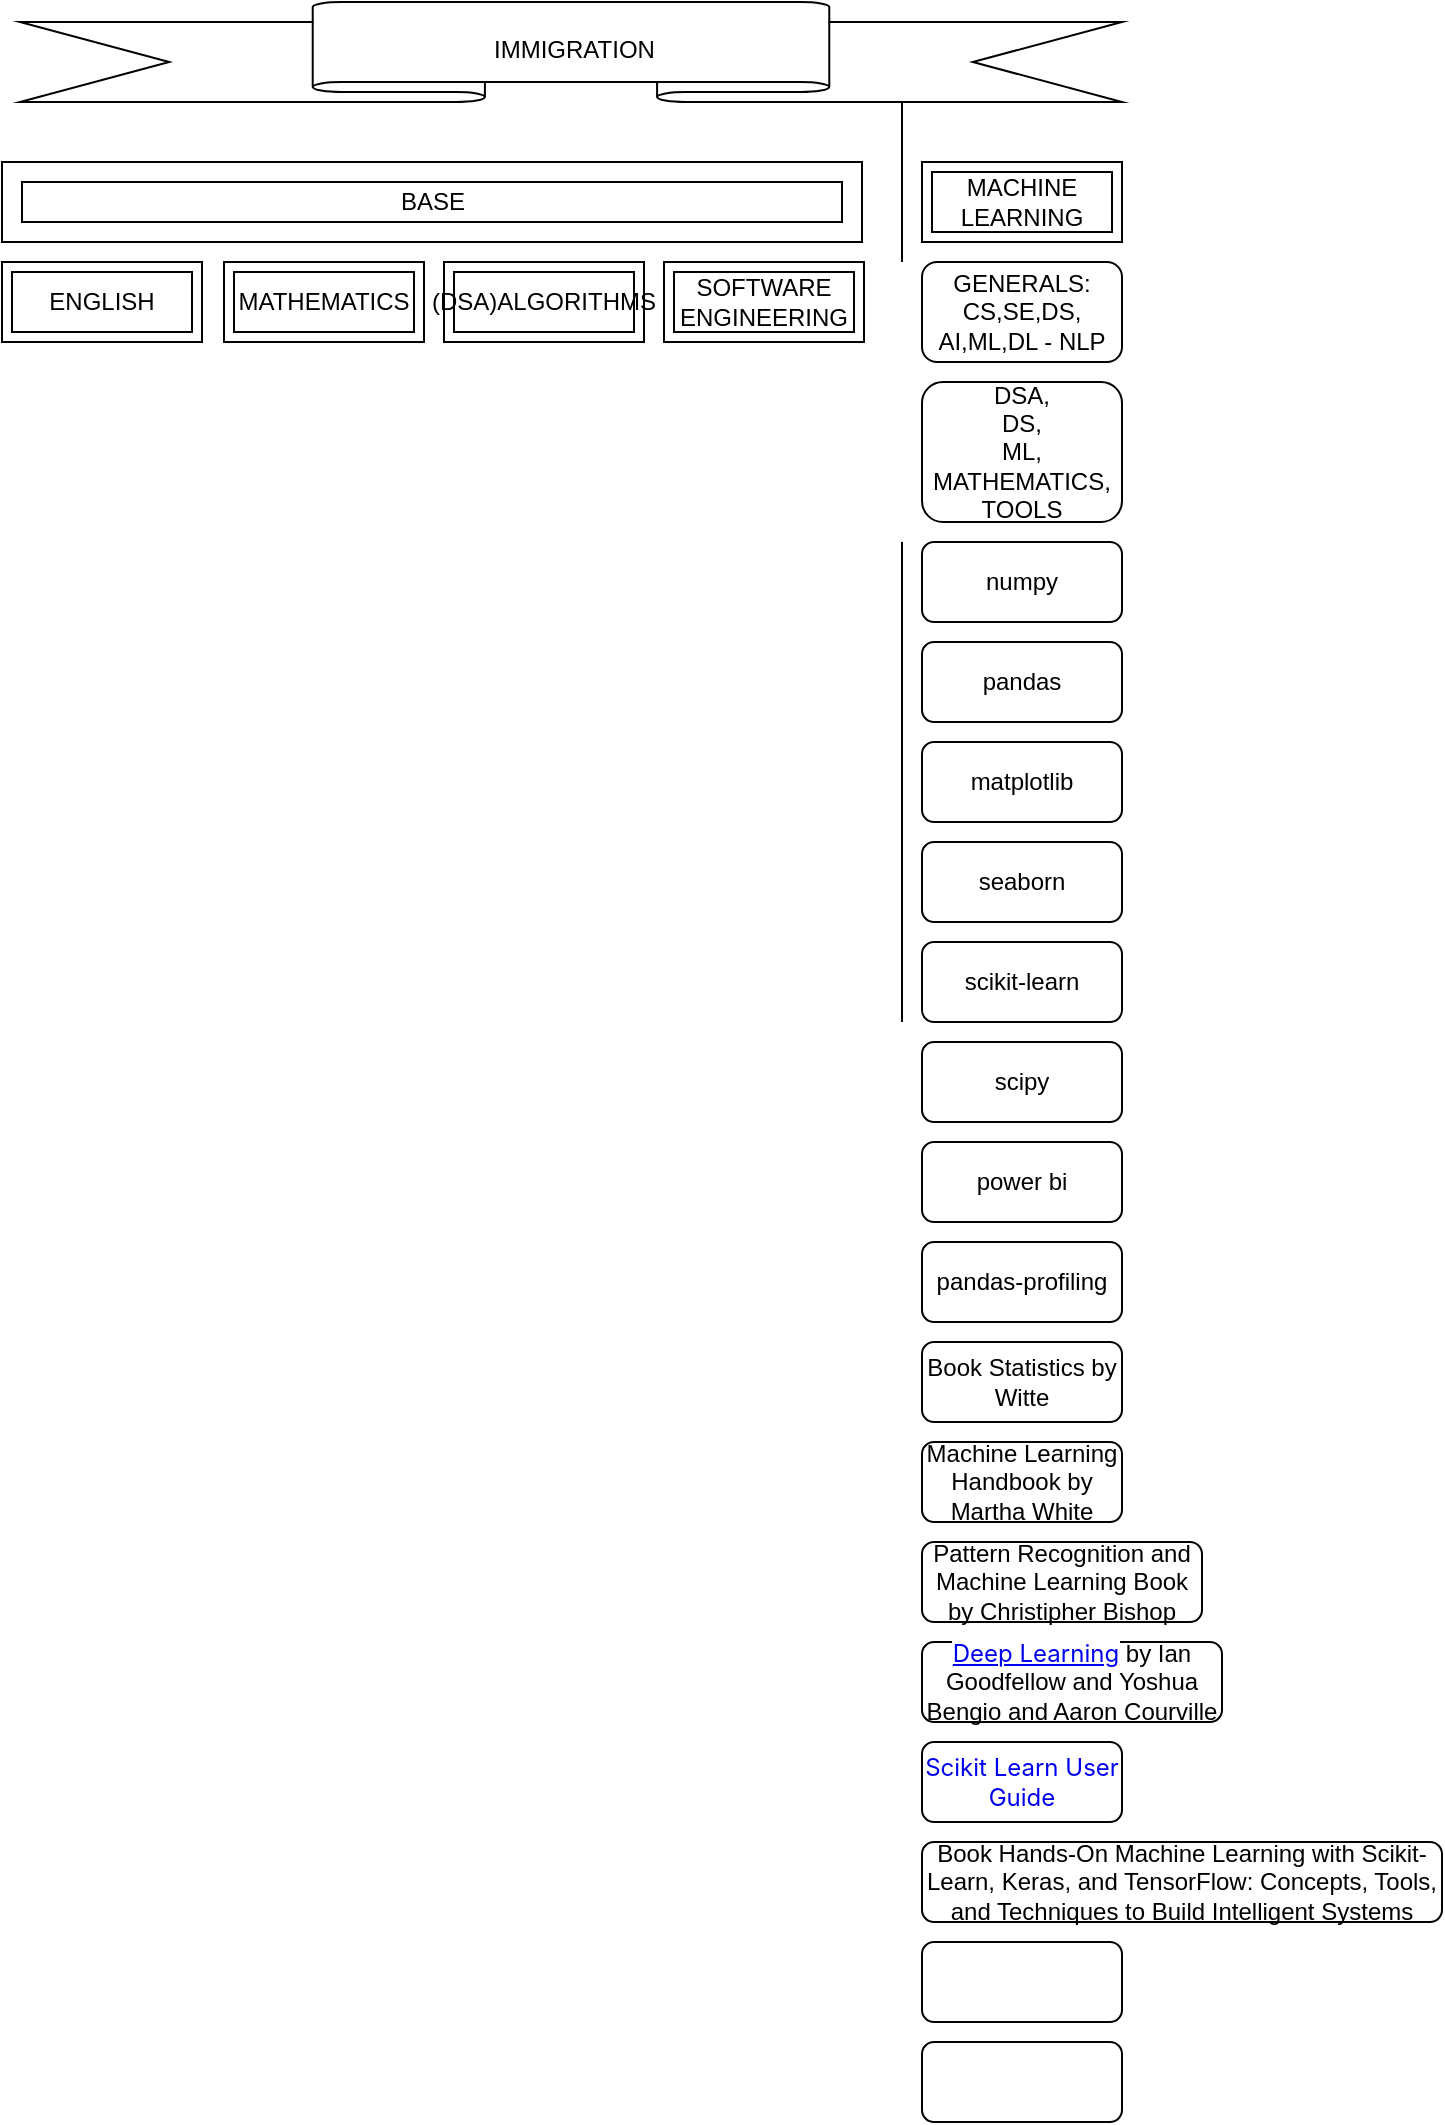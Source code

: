 <mxfile version="22.1.7" type="github">
  <diagram name="Page-1" id="Pw1lx-9ADOZ67-cU_8lc">
    <mxGraphModel dx="954" dy="1678" grid="1" gridSize="10" guides="1" tooltips="1" connect="1" arrows="1" fold="1" page="1" pageScale="1" pageWidth="850" pageHeight="1100" math="0" shadow="0">
      <root>
        <mxCell id="0" />
        <mxCell id="1" parent="0" />
        <mxCell id="dCaoCA2dHIqfcbdslcku-3" value="MACHINE LEARNING" style="shape=ext;margin=3;double=1;whiteSpace=wrap;html=1;align=center;" parent="1" vertex="1">
          <mxGeometry x="630" y="-90" width="100" height="40" as="geometry" />
        </mxCell>
        <mxCell id="dCaoCA2dHIqfcbdslcku-8" value="" style="verticalLabelPosition=bottom;verticalAlign=top;html=1;shape=mxgraph.basic.banner" parent="1" vertex="1">
          <mxGeometry x="179" y="-170" width="551" height="50" as="geometry" />
        </mxCell>
        <mxCell id="dCaoCA2dHIqfcbdslcku-9" value="IMMIGRATION" style="text;strokeColor=none;fillColor=none;spacingLeft=4;spacingRight=4;overflow=hidden;rotatable=0;points=[[0,0.5],[1,0.5]];portConstraint=eastwest;fontSize=12;whiteSpace=wrap;html=1;" parent="1" vertex="1">
          <mxGeometry x="410" y="-160" width="150" height="30" as="geometry" />
        </mxCell>
        <mxCell id="dCaoCA2dHIqfcbdslcku-10" value="ENGLISH" style="shape=ext;margin=3;double=1;whiteSpace=wrap;html=1;align=center;" parent="1" vertex="1">
          <mxGeometry x="170" y="-40" width="100" height="40" as="geometry" />
        </mxCell>
        <mxCell id="dCaoCA2dHIqfcbdslcku-11" value="SOFTWARE ENGINEERING" style="shape=ext;margin=3;double=1;whiteSpace=wrap;html=1;align=center;" parent="1" vertex="1">
          <mxGeometry x="501" y="-40" width="100" height="40" as="geometry" />
        </mxCell>
        <mxCell id="dCaoCA2dHIqfcbdslcku-12" value="MATHEMATICS" style="shape=ext;margin=3;double=1;whiteSpace=wrap;html=1;align=center;" parent="1" vertex="1">
          <mxGeometry x="281" y="-40" width="100" height="40" as="geometry" />
        </mxCell>
        <mxCell id="dCaoCA2dHIqfcbdslcku-13" value="(DSA)ALGORITHMS" style="shape=ext;margin=3;double=1;whiteSpace=wrap;html=1;align=center;" parent="1" vertex="1">
          <mxGeometry x="391" y="-40" width="100" height="40" as="geometry" />
        </mxCell>
        <mxCell id="5NISFXG1NPqAGdjbYSEB-1" value="" style="endArrow=none;html=1;rounded=0;" parent="1" edge="1">
          <mxGeometry width="50" height="50" relative="1" as="geometry">
            <mxPoint x="620" y="-40" as="sourcePoint" />
            <mxPoint x="620" y="-120" as="targetPoint" />
          </mxGeometry>
        </mxCell>
        <mxCell id="uNf8jhvKmDgPgvKZIGbK-1" value="" style="verticalLabelPosition=bottom;verticalAlign=top;html=1;shape=mxgraph.basic.frame;dx=10;whiteSpace=wrap;" parent="1" vertex="1">
          <mxGeometry x="170" y="-90" width="430" height="40" as="geometry" />
        </mxCell>
        <mxCell id="uNf8jhvKmDgPgvKZIGbK-2" value="BASE" style="text;html=1;align=center;verticalAlign=middle;resizable=0;points=[];autosize=1;strokeColor=none;fillColor=none;" parent="1" vertex="1">
          <mxGeometry x="355" y="-85" width="60" height="30" as="geometry" />
        </mxCell>
        <mxCell id="uNf8jhvKmDgPgvKZIGbK-3" value="GENERALS:&lt;br&gt;CS,SE,DS, AI,ML,DL - NLP" style="rounded=1;whiteSpace=wrap;html=1;" parent="1" vertex="1">
          <mxGeometry x="630" y="-40" width="100" height="50" as="geometry" />
        </mxCell>
        <mxCell id="uNf8jhvKmDgPgvKZIGbK-4" value="DSA,&lt;br&gt;DS,&lt;br&gt;ML,&lt;br&gt;MATHEMATICS,&lt;br&gt;TOOLS" style="rounded=1;whiteSpace=wrap;html=1;" parent="1" vertex="1">
          <mxGeometry x="630" y="20" width="100" height="70" as="geometry" />
        </mxCell>
        <mxCell id="uNf8jhvKmDgPgvKZIGbK-5" value="numpy" style="rounded=1;whiteSpace=wrap;html=1;" parent="1" vertex="1">
          <mxGeometry x="630" y="100" width="100" height="40" as="geometry" />
        </mxCell>
        <mxCell id="uNf8jhvKmDgPgvKZIGbK-6" value="pandas" style="rounded=1;whiteSpace=wrap;html=1;" parent="1" vertex="1">
          <mxGeometry x="630" y="150" width="100" height="40" as="geometry" />
        </mxCell>
        <mxCell id="uNf8jhvKmDgPgvKZIGbK-7" value="matplotlib" style="rounded=1;whiteSpace=wrap;html=1;" parent="1" vertex="1">
          <mxGeometry x="630" y="200" width="100" height="40" as="geometry" />
        </mxCell>
        <mxCell id="uNf8jhvKmDgPgvKZIGbK-8" value="seaborn" style="rounded=1;whiteSpace=wrap;html=1;" parent="1" vertex="1">
          <mxGeometry x="630" y="250" width="100" height="40" as="geometry" />
        </mxCell>
        <mxCell id="uNf8jhvKmDgPgvKZIGbK-9" value="scipy" style="rounded=1;whiteSpace=wrap;html=1;" parent="1" vertex="1">
          <mxGeometry x="630" y="350" width="100" height="40" as="geometry" />
        </mxCell>
        <mxCell id="uNf8jhvKmDgPgvKZIGbK-10" value="scikit-learn" style="rounded=1;whiteSpace=wrap;html=1;" parent="1" vertex="1">
          <mxGeometry x="630" y="300" width="100" height="40" as="geometry" />
        </mxCell>
        <mxCell id="uNf8jhvKmDgPgvKZIGbK-11" value="power bi" style="rounded=1;whiteSpace=wrap;html=1;" parent="1" vertex="1">
          <mxGeometry x="630" y="400" width="100" height="40" as="geometry" />
        </mxCell>
        <mxCell id="uNf8jhvKmDgPgvKZIGbK-12" value="pandas-profiling" style="rounded=1;whiteSpace=wrap;html=1;" parent="1" vertex="1">
          <mxGeometry x="630" y="450" width="100" height="40" as="geometry" />
        </mxCell>
        <mxCell id="uNf8jhvKmDgPgvKZIGbK-13" value="Book Statistics by Witte" style="rounded=1;whiteSpace=wrap;html=1;" parent="1" vertex="1">
          <mxGeometry x="630" y="500" width="100" height="40" as="geometry" />
        </mxCell>
        <mxCell id="uNf8jhvKmDgPgvKZIGbK-14" value="Machine Learning Handbook by Martha White" style="rounded=1;whiteSpace=wrap;html=1;" parent="1" vertex="1">
          <mxGeometry x="630" y="550" width="100" height="40" as="geometry" />
        </mxCell>
        <mxCell id="uNf8jhvKmDgPgvKZIGbK-15" value="Pattern Recognition and Machine Learning Book by Christipher Bishop" style="rounded=1;whiteSpace=wrap;html=1;" parent="1" vertex="1">
          <mxGeometry x="630" y="600" width="140" height="40" as="geometry" />
        </mxCell>
        <mxCell id="uNf8jhvKmDgPgvKZIGbK-16" value="&lt;font style=&quot;font-size: 12px;&quot;&gt;&lt;a style=&quot;box-sizing: unset; cursor: pointer; font-family: -apple-system, BlinkMacSystemFont, &amp;quot;Segoe UI&amp;quot;, Helvetica, Arial, sans-serif, &amp;quot;Apple Color Emoji&amp;quot;, &amp;quot;Segoe UI Emoji&amp;quot;, &amp;quot;Segoe UI Symbol&amp;quot;; text-align: left; background-color: rgb(255, 255, 255);&quot; href=&quot;https://www.deeplearningbook.org/&quot;&gt;Deep Learning&lt;/a&gt;&amp;nbsp;by Ian Goodfellow and Yoshua Bengio and Aaron Courville&lt;/font&gt;" style="rounded=1;whiteSpace=wrap;html=1;" parent="1" vertex="1">
          <mxGeometry x="630" y="650" width="150" height="40" as="geometry" />
        </mxCell>
        <mxCell id="uNf8jhvKmDgPgvKZIGbK-17" value="&lt;a style=&quot;background-color: rgb(255, 255, 255); font-family: -apple-system, BlinkMacSystemFont, &amp;quot;Segoe UI&amp;quot;, Helvetica, Arial, sans-serif, &amp;quot;Apple Color Emoji&amp;quot;, &amp;quot;Segoe UI Emoji&amp;quot;, &amp;quot;Segoe UI Symbol&amp;quot;; text-align: start; box-sizing: unset; text-decoration-line: none;&quot; href=&quot;https://scikit-learn.org/stable/user_guide.html&quot;&gt;&lt;font style=&quot;font-size: 12px;&quot;&gt;Scikit Learn User Guide&lt;/font&gt;&lt;/a&gt;" style="rounded=1;whiteSpace=wrap;html=1;" parent="1" vertex="1">
          <mxGeometry x="630" y="700" width="100" height="40" as="geometry" />
        </mxCell>
        <mxCell id="uNf8jhvKmDgPgvKZIGbK-18" value="Book Hands-On Machine Learning with Scikit-Learn, Keras, and TensorFlow: Concepts, Tools, and Techniques to Build Intelligent Systems" style="rounded=1;whiteSpace=wrap;html=1;" parent="1" vertex="1">
          <mxGeometry x="630" y="750" width="260" height="40" as="geometry" />
        </mxCell>
        <mxCell id="uNf8jhvKmDgPgvKZIGbK-19" value="" style="rounded=1;whiteSpace=wrap;html=1;" parent="1" vertex="1">
          <mxGeometry x="630" y="800" width="100" height="40" as="geometry" />
        </mxCell>
        <mxCell id="uNf8jhvKmDgPgvKZIGbK-20" value="" style="rounded=1;whiteSpace=wrap;html=1;" parent="1" vertex="1">
          <mxGeometry x="630" y="850" width="100" height="40" as="geometry" />
        </mxCell>
        <mxCell id="eiy_VjTBnV1nARQNC3YB-1" value="" style="endArrow=none;html=1;rounded=0;" edge="1" parent="1">
          <mxGeometry width="50" height="50" relative="1" as="geometry">
            <mxPoint x="620" y="340" as="sourcePoint" />
            <mxPoint x="620" y="100" as="targetPoint" />
          </mxGeometry>
        </mxCell>
      </root>
    </mxGraphModel>
  </diagram>
</mxfile>
